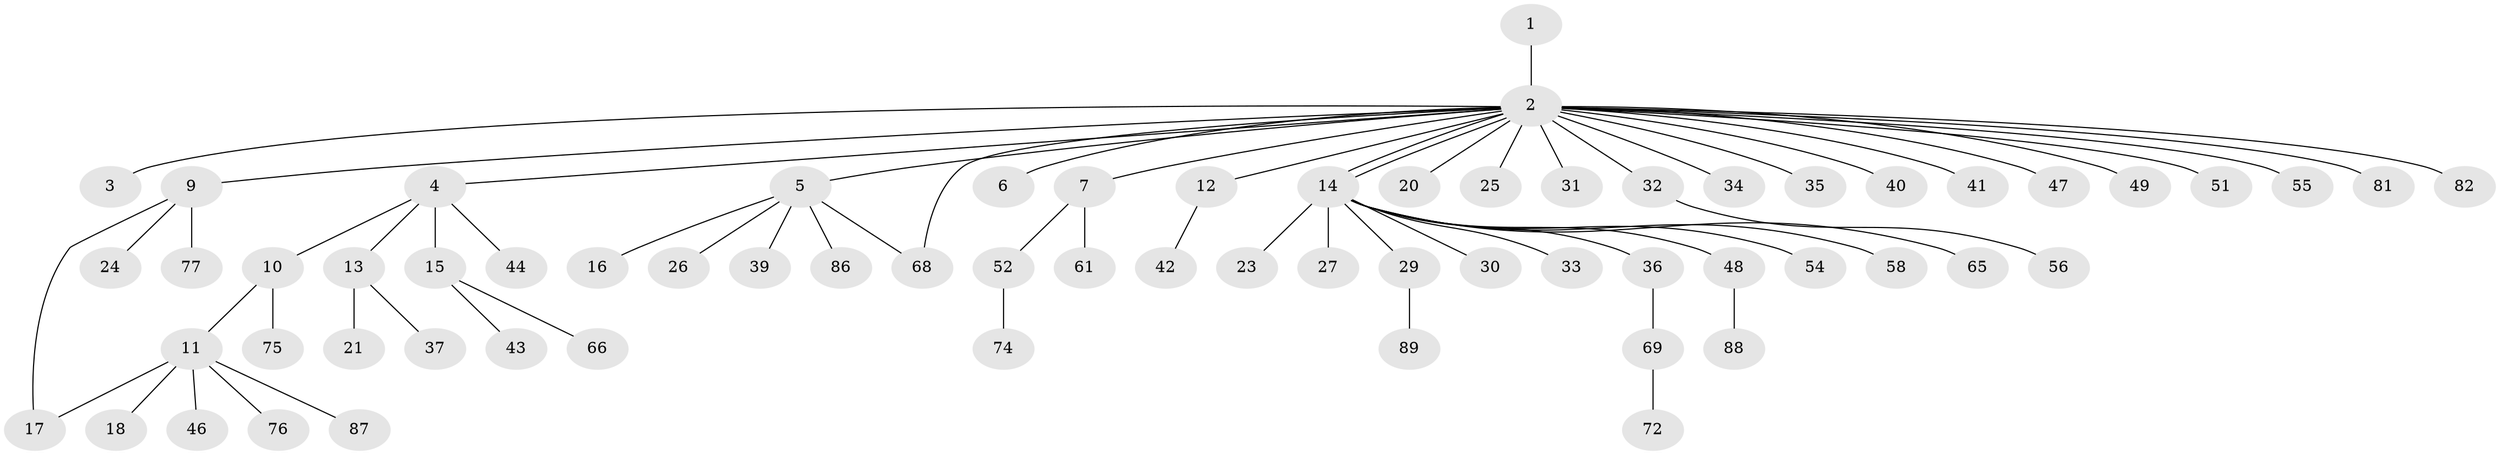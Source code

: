// original degree distribution, {2: 0.2247191011235955, 18: 0.011235955056179775, 1: 0.6179775280898876, 6: 0.011235955056179775, 7: 0.02247191011235955, 3: 0.056179775280898875, 4: 0.033707865168539325, 13: 0.011235955056179775, 9: 0.011235955056179775}
// Generated by graph-tools (version 1.1) at 2025/11/02/27/25 16:11:16]
// undirected, 65 vertices, 67 edges
graph export_dot {
graph [start="1"]
  node [color=gray90,style=filled];
  1 [super="+22"];
  2 [super="+19"];
  3;
  4 [super="+79"];
  5 [super="+64"];
  6;
  7 [super="+8"];
  9;
  10 [super="+45"];
  11 [super="+62"];
  12;
  13;
  14 [super="+28"];
  15 [super="+67"];
  16;
  17 [super="+59"];
  18;
  20;
  21;
  23;
  24 [super="+60"];
  25;
  26;
  27;
  29;
  30 [super="+38"];
  31;
  32 [super="+70"];
  33 [super="+50"];
  34;
  35 [super="+57"];
  36;
  37;
  39 [super="+80"];
  40;
  41;
  42 [super="+83"];
  43;
  44;
  46;
  47;
  48 [super="+63"];
  49 [super="+53"];
  51;
  52;
  54;
  55;
  56 [super="+71"];
  58;
  61;
  65 [super="+73"];
  66;
  68 [super="+84"];
  69;
  72;
  74 [super="+85"];
  75;
  76;
  77 [super="+78"];
  81;
  82;
  86;
  87;
  88;
  89;
  1 -- 2;
  2 -- 3;
  2 -- 4;
  2 -- 5;
  2 -- 6;
  2 -- 7;
  2 -- 9;
  2 -- 12;
  2 -- 14;
  2 -- 14;
  2 -- 20;
  2 -- 25;
  2 -- 41;
  2 -- 47;
  2 -- 51;
  2 -- 55;
  2 -- 68;
  2 -- 32;
  2 -- 34;
  2 -- 35;
  2 -- 40;
  2 -- 49;
  2 -- 81;
  2 -- 82;
  2 -- 31;
  4 -- 10;
  4 -- 13;
  4 -- 15;
  4 -- 44;
  5 -- 16;
  5 -- 26;
  5 -- 39;
  5 -- 68;
  5 -- 86;
  7 -- 52;
  7 -- 61;
  9 -- 17;
  9 -- 24;
  9 -- 77;
  10 -- 11;
  10 -- 75;
  11 -- 17;
  11 -- 18;
  11 -- 46;
  11 -- 76;
  11 -- 87;
  12 -- 42;
  13 -- 21;
  13 -- 37;
  14 -- 23;
  14 -- 27;
  14 -- 29;
  14 -- 30;
  14 -- 33;
  14 -- 36;
  14 -- 48;
  14 -- 54;
  14 -- 58;
  14 -- 65;
  15 -- 43;
  15 -- 66;
  29 -- 89;
  32 -- 56;
  36 -- 69;
  48 -- 88;
  52 -- 74;
  69 -- 72;
}

